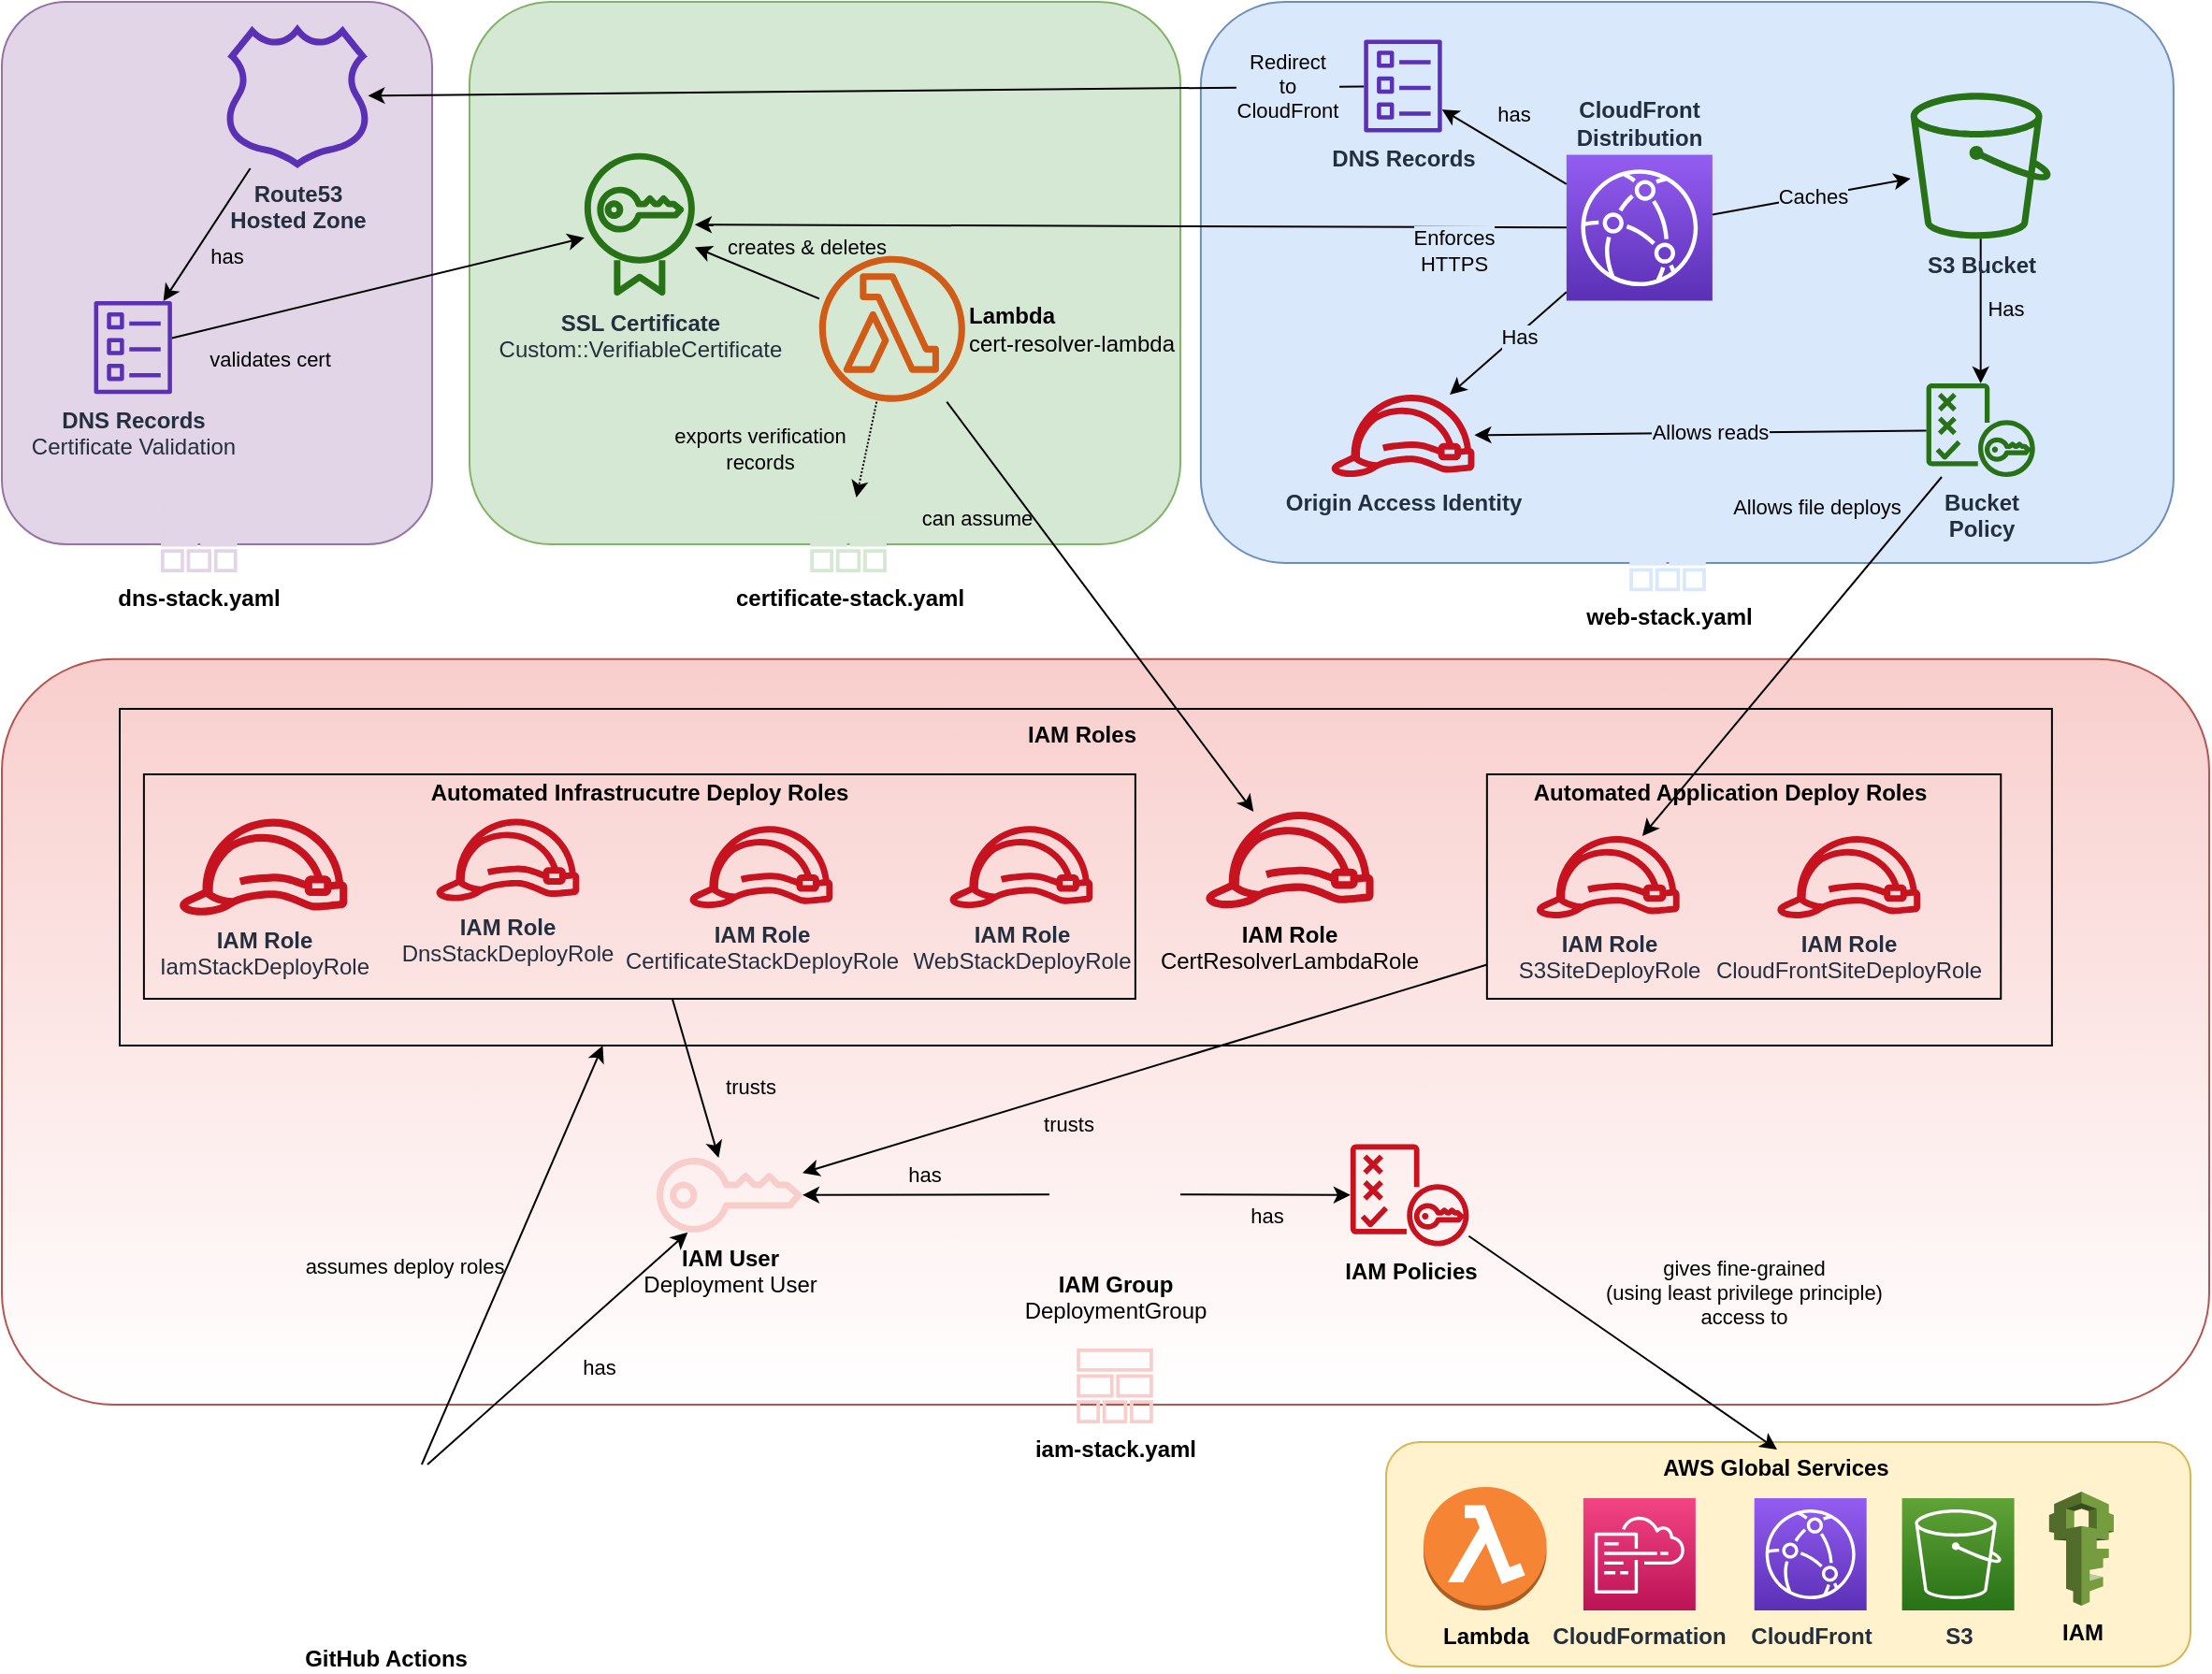 <mxfile version="12.4.7"><diagram id="Ye9PCKr41UH_XG41T55p" name="Page-1"><mxGraphModel dx="1477" dy="1367" grid="1" gridSize="10" guides="1" tooltips="1" connect="1" arrows="1" fold="1" page="1" pageScale="1" pageWidth="850" pageHeight="1100" math="0" shadow="0"><root><mxCell id="0"/><mxCell id="1" parent="0"/><mxCell id="wvDJ-NDUw6_qobgwArSp-4" value="" style="rounded=1;whiteSpace=wrap;html=1;glass=0;comic=0;shadow=0;fillColor=#d5e8d4;strokeColor=#82b366;" vertex="1" parent="1"><mxGeometry x="280" y="10" width="380" height="290" as="geometry"/></mxCell><mxCell id="wvDJ-NDUw6_qobgwArSp-5" value="" style="rounded=1;whiteSpace=wrap;html=1;glass=0;comic=0;shadow=0;fillColor=#e1d5e7;strokeColor=#9673a6;" vertex="1" parent="1"><mxGeometry x="30" y="10" width="230" height="290" as="geometry"/></mxCell><mxCell id="wvDJ-NDUw6_qobgwArSp-6" value="" style="rounded=1;whiteSpace=wrap;html=1;glass=0;comic=0;shadow=0;fillColor=#dae8fc;strokeColor=#6c8ebf;" vertex="1" parent="1"><mxGeometry x="670.94" y="10" width="520" height="300" as="geometry"/></mxCell><mxCell id="wvDJ-NDUw6_qobgwArSp-7" value="certificate-stack.yaml" style="outlineConnect=0;fillColor=#d5e8d4;strokeColor=#82b366;dashed=0;verticalLabelPosition=bottom;verticalAlign=top;align=center;html=1;fontSize=12;fontStyle=1;aspect=fixed;pointerEvents=1;shape=mxgraph.aws4.stack;rounded=1;shadow=0;glass=0;comic=0;labelPosition=center;" vertex="1" parent="1"><mxGeometry x="462.0" y="275.0" width="41.05" height="40" as="geometry"/></mxCell><mxCell id="wvDJ-NDUw6_qobgwArSp-8" value="dns-stack.yaml" style="outlineConnect=0;fillColor=#e1d5e7;strokeColor=#9673a6;dashed=0;verticalLabelPosition=bottom;verticalAlign=top;align=center;html=1;fontSize=12;fontStyle=1;aspect=fixed;pointerEvents=1;shape=mxgraph.aws4.stack;rounded=1;shadow=0;glass=0;comic=0;labelPosition=center;" vertex="1" parent="1"><mxGeometry x="114.89" y="275.0" width="41.05" height="40" as="geometry"/></mxCell><mxCell id="wvDJ-NDUw6_qobgwArSp-9" value="web-stack.yaml" style="outlineConnect=0;fillColor=#dae8fc;strokeColor=#6c8ebf;dashed=0;verticalLabelPosition=bottom;verticalAlign=top;align=center;html=1;fontSize=12;fontStyle=1;aspect=fixed;pointerEvents=1;shape=mxgraph.aws4.stack;rounded=1;shadow=0;glass=0;comic=0;labelPosition=center;" vertex="1" parent="1"><mxGeometry x="900" y="285.17" width="41.05" height="40" as="geometry"/></mxCell><mxCell id="wvDJ-NDUw6_qobgwArSp-10" value="&lt;b&gt;CloudFront&lt;br&gt;Distribution&lt;/b&gt;" style="outlineConnect=0;fontColor=#232F3E;gradientColor=#945DF2;gradientDirection=north;fillColor=#5A30B5;strokeColor=#ffffff;dashed=0;verticalLabelPosition=top;verticalAlign=bottom;align=center;html=1;fontSize=12;fontStyle=0;aspect=fixed;shape=mxgraph.aws4.resourceIcon;resIcon=mxgraph.aws4.cloudfront;labelPosition=center;" vertex="1" parent="1"><mxGeometry x="866.43" y="91.81" width="78" height="78" as="geometry"/></mxCell><mxCell id="wvDJ-NDUw6_qobgwArSp-12" value="&lt;b&gt;Origin Access Identity&lt;/b&gt;" style="outlineConnect=0;fontColor=#232F3E;gradientColor=none;fillColor=#C7131F;strokeColor=none;dashed=0;verticalLabelPosition=bottom;verticalAlign=top;align=center;html=1;fontSize=12;fontStyle=0;aspect=fixed;pointerEvents=1;shape=mxgraph.aws4.role;" vertex="1" parent="1"><mxGeometry x="740" y="220.0" width="78" height="44" as="geometry"/></mxCell><mxCell id="wvDJ-NDUw6_qobgwArSp-13" value="Has" style="orthogonalLoop=1;jettySize=auto;html=1;shadow=0;comic=0;strokeColor=#000000;labelBackgroundColor=#DAE8FC;strokeWidth=1;" edge="1" parent="1" source="wvDJ-NDUw6_qobgwArSp-10" target="wvDJ-NDUw6_qobgwArSp-12"><mxGeometry x="-0.168" y="1" relative="1" as="geometry"><mxPoint x="777.12" y="388.697" as="sourcePoint"/><mxPoint x="1026.483" y="412.339" as="targetPoint"/><mxPoint as="offset"/></mxGeometry></mxCell><mxCell id="wvDJ-NDUw6_qobgwArSp-14" value="Caches" style="rounded=0;orthogonalLoop=1;jettySize=auto;html=1;strokeWidth=1;fillColor=#dae8fc;strokeColor=#000000;labelBackgroundColor=#DAE8FC;fontStyle=0" edge="1" parent="1" source="wvDJ-NDUw6_qobgwArSp-10" target="wvDJ-NDUw6_qobgwArSp-22"><mxGeometry relative="1" as="geometry"><mxPoint x="832.82" y="351.83" as="sourcePoint"/><mxPoint x="860.57" y="160.16" as="targetPoint"/></mxGeometry></mxCell><mxCell id="wvDJ-NDUw6_qobgwArSp-15" value="Has" style="orthogonalLoop=1;jettySize=auto;html=1;labelBackgroundColor=#DAE8FC;" edge="1" parent="1" source="wvDJ-NDUw6_qobgwArSp-22" target="wvDJ-NDUw6_qobgwArSp-16"><mxGeometry x="-0.024" y="13" relative="1" as="geometry"><mxPoint x="899.72" y="207.83" as="sourcePoint"/><mxPoint x="1053.736" y="445.762" as="targetPoint"/><mxPoint as="offset"/></mxGeometry></mxCell><mxCell id="wvDJ-NDUw6_qobgwArSp-16" value="&lt;b&gt;Bucket&lt;br&gt;Policy&lt;/b&gt;" style="outlineConnect=0;fontColor=#232F3E;gradientColor=none;fillColor=#277116;strokeColor=none;dashed=0;verticalLabelPosition=bottom;verticalAlign=top;align=center;html=1;fontSize=12;fontStyle=0;aspect=fixed;pointerEvents=1;shape=mxgraph.aws4.policy;" vertex="1" parent="1"><mxGeometry x="1058.74" y="214.0" width="58.21" height="50" as="geometry"/></mxCell><mxCell id="wvDJ-NDUw6_qobgwArSp-17" value="Allows reads" style="rounded=0;orthogonalLoop=1;jettySize=auto;html=1;labelBackgroundColor=#DAE8FC;strokeColor=#000000;strokeWidth=1;" edge="1" parent="1" source="wvDJ-NDUw6_qobgwArSp-16" target="wvDJ-NDUw6_qobgwArSp-12"><mxGeometry x="-0.039" relative="1" as="geometry"><mxPoint x="1242.016" y="456.385" as="sourcePoint"/><mxPoint x="1103.717" y="424.815" as="targetPoint"/><mxPoint as="offset"/></mxGeometry></mxCell><mxCell id="wvDJ-NDUw6_qobgwArSp-18" value="&lt;b&gt;SSL Certificate&lt;br&gt;&lt;/b&gt;Custom::VerifiableCertificate&lt;b&gt;&lt;br&gt;&lt;/b&gt;" style="outlineConnect=0;fontColor=#232F3E;gradientColor=none;fillColor=#277116;strokeColor=none;dashed=0;verticalLabelPosition=bottom;verticalAlign=top;align=center;html=1;fontSize=12;fontStyle=0;aspect=fixed;pointerEvents=1;shape=mxgraph.aws4.certificate_manager;rounded=1;shadow=0;glass=0;comic=0;" vertex="1" parent="1"><mxGeometry x="341.44" y="90.0" width="59" height="78" as="geometry"/></mxCell><mxCell id="wvDJ-NDUw6_qobgwArSp-19" value="Enforces&lt;br&gt;HTTPS" style="rounded=0;orthogonalLoop=1;jettySize=auto;html=1;labelBackgroundColor=#DAE8FC;strokeColor=#000000;strokeWidth=1;" edge="1" parent="1" source="wvDJ-NDUw6_qobgwArSp-10" target="wvDJ-NDUw6_qobgwArSp-18"><mxGeometry x="-0.741" y="13" relative="1" as="geometry"><mxPoint x="340.55" y="159.153" as="sourcePoint"/><mxPoint x="193.55" y="250.83" as="targetPoint"/><mxPoint as="offset"/></mxGeometry></mxCell><mxCell id="wvDJ-NDUw6_qobgwArSp-21" value="&lt;b&gt;Route53&lt;br&gt;Hosted Zone&lt;/b&gt;" style="outlineConnect=0;fontColor=#232F3E;gradientColor=none;fillColor=#5A30B5;strokeColor=none;dashed=0;verticalLabelPosition=bottom;verticalAlign=top;align=center;html=1;fontSize=12;fontStyle=0;aspect=fixed;pointerEvents=1;shape=mxgraph.aws4.hosted_zone;rounded=1;shadow=0;glass=0;comic=0;" vertex="1" parent="1"><mxGeometry x="148.98" y="22.0" width="78" height="77" as="geometry"/></mxCell><mxCell id="wvDJ-NDUw6_qobgwArSp-22" value="&lt;b&gt;S3 Bucket&lt;/b&gt;" style="outlineConnect=0;fontColor=#232F3E;gradientColor=none;fillColor=#277116;strokeColor=none;dashed=0;verticalLabelPosition=bottom;verticalAlign=top;align=center;html=1;fontSize=12;fontStyle=0;aspect=fixed;pointerEvents=1;shape=mxgraph.aws4.bucket;rounded=1;shadow=0;glass=0;comic=0;" vertex="1" parent="1"><mxGeometry x="1050.34" y="58.67" width="75" height="78" as="geometry"/></mxCell><mxCell id="wvDJ-NDUw6_qobgwArSp-23" value="exports verification&lt;br&gt;records" style="endArrow=classic;html=1;labelBackgroundColor=none;dashed=1;dashPattern=1 1;" edge="1" parent="1" source="wvDJ-NDUw6_qobgwArSp-70" target="wvDJ-NDUw6_qobgwArSp-7"><mxGeometry x="0.446" y="-57" width="50" height="50" relative="1" as="geometry"><mxPoint x="497.191" y="231.0" as="sourcePoint"/><mxPoint x="470" y="105.0" as="targetPoint"/><mxPoint x="1" as="offset"/></mxGeometry></mxCell><mxCell id="wvDJ-NDUw6_qobgwArSp-24" value="validates cert" style="endArrow=classic;html=1;labelBackgroundColor=none;strokeColor=#000000;strokeWidth=1;labelBorderColor=none;" edge="1" parent="1" source="wvDJ-NDUw6_qobgwArSp-147" target="wvDJ-NDUw6_qobgwArSp-18"><mxGeometry x="-0.578" y="-23" width="50" height="50" relative="1" as="geometry"><mxPoint x="175.653" y="660.92" as="sourcePoint"/><mxPoint x="155.27" y="267.83" as="targetPoint"/><mxPoint as="offset"/></mxGeometry></mxCell><mxCell id="wvDJ-NDUw6_qobgwArSp-26" value="creates &amp;amp; deletes" style="endArrow=classic;html=1;labelBackgroundColor=none;strokeColor=#000000;strokeWidth=1;" edge="1" parent="1" source="wvDJ-NDUw6_qobgwArSp-70" target="wvDJ-NDUw6_qobgwArSp-18"><mxGeometry x="-0.53" y="-23" width="50" height="50" relative="1" as="geometry"><mxPoint x="470.94" y="168.635" as="sourcePoint"/><mxPoint x="492.14" y="-143.457" as="targetPoint"/><mxPoint as="offset"/></mxGeometry></mxCell><mxCell id="wvDJ-NDUw6_qobgwArSp-47" value="" style="rounded=1;whiteSpace=wrap;html=1;glass=0;comic=0;shadow=0;fillColor=#F8CECC;strokeColor=#b85450;gradientColor=#ffffff;" vertex="1" parent="1"><mxGeometry x="30" y="361.33" width="1180" height="398.67" as="geometry"/></mxCell><mxCell id="wvDJ-NDUw6_qobgwArSp-48" value="" style="rounded=0;whiteSpace=wrap;html=1;fillColor=none;" vertex="1" parent="1"><mxGeometry x="93" y="387.99" width="1032.94" height="180" as="geometry"/></mxCell><mxCell id="wvDJ-NDUw6_qobgwArSp-49" value="IAM Roles" style="text;html=1;strokeColor=none;fillColor=none;align=center;verticalAlign=middle;whiteSpace=wrap;rounded=0;fontStyle=1" vertex="1" parent="1"><mxGeometry x="98.94" y="391.99" width="1017" height="20" as="geometry"/></mxCell><mxCell id="wvDJ-NDUw6_qobgwArSp-50" value="" style="rounded=0;whiteSpace=wrap;html=1;fillColor=none;" vertex="1" parent="1"><mxGeometry x="105.94" y="422.99" width="530" height="120" as="geometry"/></mxCell><mxCell id="wvDJ-NDUw6_qobgwArSp-51" value="IAM Role&lt;br&gt;&lt;span style=&quot;font-weight: normal&quot;&gt;WebStackDeployRole&lt;/span&gt;" style="outlineConnect=0;fontColor=#232F3E;gradientColor=none;fillColor=#C7131F;strokeColor=none;dashed=0;verticalLabelPosition=bottom;verticalAlign=top;align=center;html=1;fontSize=12;fontStyle=1;aspect=fixed;pointerEvents=1;shape=mxgraph.aws4.role;" vertex="1" parent="1"><mxGeometry x="535.94" y="450.61" width="78" height="44" as="geometry"/></mxCell><mxCell id="wvDJ-NDUw6_qobgwArSp-52" value="IAM Role&lt;br&gt;&lt;span style=&quot;font-weight: normal&quot;&gt;CertificateStackDeployRole&lt;/span&gt;" style="outlineConnect=0;fontColor=#232F3E;gradientColor=none;fillColor=#C7131F;strokeColor=none;dashed=0;verticalLabelPosition=bottom;verticalAlign=top;align=center;html=1;fontSize=12;fontStyle=1;aspect=fixed;pointerEvents=1;shape=mxgraph.aws4.role;" vertex="1" parent="1"><mxGeometry x="396.94" y="450.61" width="78" height="44" as="geometry"/></mxCell><mxCell id="wvDJ-NDUw6_qobgwArSp-53" value="&lt;b style=&quot;color: rgb(0 , 0 , 0)&quot;&gt;IAM Role&lt;br&gt;&lt;/b&gt;&lt;span style=&quot;color: rgb(0 , 0 , 0)&quot;&gt;CertResolverLambdaRole&lt;/span&gt;" style="outlineConnect=0;fontColor=#232F3E;gradientColor=none;fillColor=#C7131F;strokeColor=none;dashed=0;verticalLabelPosition=bottom;verticalAlign=top;align=center;html=1;fontSize=12;fontStyle=0;aspect=fixed;pointerEvents=1;shape=mxgraph.aws4.role;" vertex="1" parent="1"><mxGeometry x="672.69" y="442.99" width="91.51" height="51.62" as="geometry"/></mxCell><mxCell id="wvDJ-NDUw6_qobgwArSp-54" value="IAM Role&lt;br&gt;&lt;span style=&quot;font-weight: normal&quot;&gt;DnsStackDeployRole&lt;/span&gt;" style="outlineConnect=0;fontColor=#232F3E;gradientColor=none;fillColor=#C7131F;strokeColor=none;dashed=0;verticalLabelPosition=bottom;verticalAlign=top;align=center;html=1;fontSize=12;fontStyle=1;aspect=fixed;pointerEvents=1;shape=mxgraph.aws4.role;" vertex="1" parent="1"><mxGeometry x="261.44" y="446.8" width="78" height="44" as="geometry"/></mxCell><mxCell id="wvDJ-NDUw6_qobgwArSp-55" value="&lt;b&gt;IAM Role&lt;br&gt;&lt;/b&gt;IamStackDeployRole" style="outlineConnect=0;fontColor=#232F3E;gradientColor=none;fillColor=#C7131F;strokeColor=none;dashed=0;verticalLabelPosition=bottom;verticalAlign=top;align=center;html=1;fontSize=12;fontStyle=0;aspect=fixed;pointerEvents=1;shape=mxgraph.aws4.role;" vertex="1" parent="1"><mxGeometry x="124.06" y="446.8" width="91.51" height="51.62" as="geometry"/></mxCell><mxCell id="wvDJ-NDUw6_qobgwArSp-56" value="" style="rounded=0;whiteSpace=wrap;html=1;fillColor=none;" vertex="1" parent="1"><mxGeometry x="823.92" y="422.99" width="274.71" height="120" as="geometry"/></mxCell><mxCell id="wvDJ-NDUw6_qobgwArSp-57" value="Automated Infrastrucutre Deploy Roles" style="text;html=1;strokeColor=none;fillColor=none;align=center;verticalAlign=middle;whiteSpace=wrap;rounded=0;fontStyle=1" vertex="1" parent="1"><mxGeometry x="105.94" y="422.99" width="530" height="20" as="geometry"/></mxCell><mxCell id="wvDJ-NDUw6_qobgwArSp-58" value="Automated Application Deploy Roles" style="text;html=1;strokeColor=none;fillColor=none;align=center;verticalAlign=middle;whiteSpace=wrap;rounded=0;fontStyle=1" vertex="1" parent="1"><mxGeometry x="808.63" y="422.99" width="290" height="20" as="geometry"/></mxCell><mxCell id="wvDJ-NDUw6_qobgwArSp-59" value="IAM Role&lt;br&gt;&lt;span style=&quot;font-weight: normal&quot;&gt;CloudFrontSiteDeployRole&lt;/span&gt;" style="outlineConnect=0;fontColor=#232F3E;gradientColor=none;fillColor=#C7131F;strokeColor=none;dashed=0;verticalLabelPosition=bottom;verticalAlign=top;align=center;html=1;fontSize=12;fontStyle=1;aspect=fixed;pointerEvents=1;shape=mxgraph.aws4.role;rounded=1;shadow=0;glass=0;comic=0;" vertex="1" parent="1"><mxGeometry x="978.34" y="455.99" width="78" height="44" as="geometry"/></mxCell><mxCell id="wvDJ-NDUw6_qobgwArSp-60" value="IAM Role&lt;br&gt;&lt;span style=&quot;font-weight: normal&quot;&gt;S3SiteDeployRole&lt;/span&gt;" style="outlineConnect=0;fontColor=#232F3E;gradientColor=none;fillColor=#C7131F;strokeColor=none;dashed=0;verticalLabelPosition=bottom;verticalAlign=top;align=center;html=1;fontSize=12;fontStyle=1;aspect=fixed;pointerEvents=1;shape=mxgraph.aws4.role;rounded=1;shadow=0;glass=0;comic=0;" vertex="1" parent="1"><mxGeometry x="849.63" y="455.99" width="78" height="44" as="geometry"/></mxCell><mxCell id="wvDJ-NDUw6_qobgwArSp-61" value="&lt;b&gt;IAM User&lt;br&gt;&lt;/b&gt;Deployment User" style="outlineConnect=0;fillColor=#f8cecc;strokeColor=#b85450;dashed=0;verticalLabelPosition=bottom;verticalAlign=top;align=center;html=1;fontSize=12;fontStyle=0;aspect=fixed;pointerEvents=1;shape=mxgraph.aws4.addon;dashPattern=1 1;labelPosition=center;" vertex="1" parent="1"><mxGeometry x="380.0" y="627.99" width="78" height="40" as="geometry"/></mxCell><mxCell id="wvDJ-NDUw6_qobgwArSp-64" value="has" style="rounded=0;orthogonalLoop=1;jettySize=auto;html=1;labelBackgroundColor=none;strokeColor=#000000;strokeWidth=1;" edge="1" parent="1" source="wvDJ-NDUw6_qobgwArSp-65" target="wvDJ-NDUw6_qobgwArSp-61"><mxGeometry x="0.018" y="-11" relative="1" as="geometry"><mxPoint x="772.43" y="807.988" as="sourcePoint"/><mxPoint x="681.47" y="811.986" as="targetPoint"/><mxPoint as="offset"/></mxGeometry></mxCell><mxCell id="wvDJ-NDUw6_qobgwArSp-65" value="&lt;b&gt;IAM Group&lt;/b&gt;&lt;br&gt;DeploymentGroup" style="shape=image;html=1;verticalAlign=top;verticalLabelPosition=bottom;labelBackgroundColor=none;imageAspect=0;aspect=fixed;image=https://cdn0.iconfinder.com/data/icons/simpline-mix/64/simpline_12-128.png;rounded=1;shadow=0;glass=0;comic=0;fillColor=#F8CECC;align=center;" vertex="1" parent="1"><mxGeometry x="590" y="612.49" width="70" height="70" as="geometry"/></mxCell><mxCell id="wvDJ-NDUw6_qobgwArSp-66" value="IAM Policies" style="outlineConnect=0;dashed=0;verticalLabelPosition=bottom;verticalAlign=top;align=center;html=1;fontSize=12;fontStyle=1;aspect=fixed;pointerEvents=1;shape=mxgraph.aws4.policy;dashPattern=1 1;fillColor=#C7131F;strokeColor=none;labelPosition=center;" vertex="1" parent="1"><mxGeometry x="750.85" y="620.74" width="63.45" height="54.5" as="geometry"/></mxCell><mxCell id="wvDJ-NDUw6_qobgwArSp-67" value="has" style="rounded=0;orthogonalLoop=1;jettySize=auto;html=1;labelBackgroundColor=none;strokeColor=#000000;strokeWidth=1;" edge="1" parent="1" source="wvDJ-NDUw6_qobgwArSp-65" target="wvDJ-NDUw6_qobgwArSp-66"><mxGeometry x="0.018" y="-11" relative="1" as="geometry"><mxPoint x="844" y="654.99" as="sourcePoint"/><mxPoint x="894.69" y="796.958" as="targetPoint"/><mxPoint as="offset"/></mxGeometry></mxCell><mxCell id="wvDJ-NDUw6_qobgwArSp-70" value="&lt;b style=&quot;color: rgb(0 , 0 , 0) ; text-align: left&quot;&gt;Lambda&lt;/b&gt;&lt;br style=&quot;color: rgb(0 , 0 , 0) ; text-align: left&quot;&gt;&lt;span style=&quot;color: rgb(0 , 0 , 0) ; text-align: left&quot;&gt;cert-resolver-lambda&lt;/span&gt;" style="outlineConnect=0;fontColor=#232F3E;gradientColor=none;fillColor=#D05C17;strokeColor=none;dashed=0;verticalLabelPosition=middle;verticalAlign=middle;align=left;html=1;fontSize=12;fontStyle=0;aspect=fixed;pointerEvents=1;shape=mxgraph.aws4.lambda_function;labelPosition=right;" vertex="1" parent="1"><mxGeometry x="466.94" y="145.83" width="78" height="78" as="geometry"/></mxCell><mxCell id="wvDJ-NDUw6_qobgwArSp-75" value="Allows file deploys" style="rounded=0;orthogonalLoop=1;jettySize=auto;html=1;labelBackgroundColor=none;strokeColor=#000000;strokeWidth=1;" edge="1" parent="1" target="wvDJ-NDUw6_qobgwArSp-60"><mxGeometry x="-0.558" y="-41" relative="1" as="geometry"><mxPoint x="1067" y="264" as="sourcePoint"/><mxPoint x="918.801" y="604.66" as="targetPoint"/><mxPoint as="offset"/></mxGeometry></mxCell><mxCell id="wvDJ-NDUw6_qobgwArSp-77" value="can assume" style="endArrow=classic;html=1;labelBackgroundColor=none;strokeColor=#000000;strokeWidth=1;" edge="1" parent="1" source="wvDJ-NDUw6_qobgwArSp-70" target="wvDJ-NDUw6_qobgwArSp-53"><mxGeometry x="-0.566" y="-25" width="50" height="50" relative="1" as="geometry"><mxPoint x="535.125" y="223.83" as="sourcePoint"/><mxPoint x="699.13" y="442.99" as="targetPoint"/><mxPoint as="offset"/></mxGeometry></mxCell><mxCell id="wvDJ-NDUw6_qobgwArSp-78" value="iam-stack.yaml" style="outlineConnect=0;fillColor=#f8cecc;strokeColor=#b85450;dashed=0;verticalLabelPosition=bottom;verticalAlign=top;align=center;html=1;fontSize=12;fontStyle=1;aspect=fixed;pointerEvents=1;shape=mxgraph.aws4.stack;rounded=1;shadow=0;glass=0;comic=0;labelPosition=center;" vertex="1" parent="1"><mxGeometry x="604.48" y="730.0" width="41.05" height="40" as="geometry"/></mxCell><mxCell id="wvDJ-NDUw6_qobgwArSp-79" value="&lt;b&gt;GitHub Actions&lt;/b&gt;" style="shape=image;html=1;verticalAlign=top;verticalLabelPosition=bottom;labelBackgroundColor=#ffffff;imageAspect=0;aspect=fixed;image=https://cdn0.iconfinder.com/data/icons/octicons/1024/mark-github-128.png" vertex="1" parent="1"><mxGeometry x="190" y="792" width="90" height="90" as="geometry"/></mxCell><mxCell id="wvDJ-NDUw6_qobgwArSp-80" value="has" style="rounded=0;orthogonalLoop=1;jettySize=auto;html=1;labelBackgroundColor=none;fontColor=#000000;exitX=0.75;exitY=0;exitDx=0;exitDy=0;strokeColor=#000000;strokeWidth=1;" edge="1" parent="1" source="wvDJ-NDUw6_qobgwArSp-79" target="wvDJ-NDUw6_qobgwArSp-61"><mxGeometry x="0.112" y="-22" relative="1" as="geometry"><mxPoint x="431.397" y="905.145" as="sourcePoint"/><mxPoint x="406.596" y="820.0" as="targetPoint"/><mxPoint as="offset"/></mxGeometry></mxCell><mxCell id="wvDJ-NDUw6_qobgwArSp-81" value="assumes deploy roles" style="rounded=0;orthogonalLoop=1;jettySize=auto;html=1;labelBackgroundColor=none;fontColor=#000000;entryX=0.25;entryY=1;entryDx=0;entryDy=0;strokeColor=#000000;strokeWidth=1;" edge="1" parent="1" source="wvDJ-NDUw6_qobgwArSp-79" target="wvDJ-NDUw6_qobgwArSp-48"><mxGeometry x="-0.233" y="51" relative="1" as="geometry"><mxPoint x="233.44" y="800" as="sourcePoint"/><mxPoint x="402" y="680" as="targetPoint"/><mxPoint as="offset"/></mxGeometry></mxCell><mxCell id="wvDJ-NDUw6_qobgwArSp-84" value="trusts" style="rounded=0;orthogonalLoop=1;jettySize=auto;html=1;labelBackgroundColor=none;fontColor=#000000;strokeColor=#000000;strokeWidth=1;" edge="1" parent="1" source="wvDJ-NDUw6_qobgwArSp-50" target="wvDJ-NDUw6_qobgwArSp-61"><mxGeometry x="0.28" y="27" relative="1" as="geometry"><mxPoint x="396.937" y="955.145" as="sourcePoint"/><mxPoint x="372.136" y="870.0" as="targetPoint"/><mxPoint as="offset"/></mxGeometry></mxCell><mxCell id="wvDJ-NDUw6_qobgwArSp-86" value="trusts" style="rounded=0;orthogonalLoop=1;jettySize=auto;html=1;labelBackgroundColor=none;fontColor=#000000;strokeColor=#000000;strokeWidth=1;" edge="1" parent="1" source="wvDJ-NDUw6_qobgwArSp-56" target="wvDJ-NDUw6_qobgwArSp-61"><mxGeometry x="0.25" y="16" relative="1" as="geometry"><mxPoint x="398.416" y="552.99" as="sourcePoint"/><mxPoint x="423.217" y="638.135" as="targetPoint"/><mxPoint as="offset"/></mxGeometry></mxCell><mxCell id="wvDJ-NDUw6_qobgwArSp-94" value="" style="rounded=1;whiteSpace=wrap;html=1;glass=0;comic=0;shadow=0;fillColor=#fff2cc;strokeColor=#d6b656;" vertex="1" parent="1"><mxGeometry x="770" y="780" width="430" height="120" as="geometry"/></mxCell><mxCell id="wvDJ-NDUw6_qobgwArSp-95" value="CloudFormation" style="outlineConnect=0;fontColor=#232F3E;gradientColor=#F34482;gradientDirection=north;fillColor=#BC1356;strokeColor=#ffffff;dashed=0;verticalLabelPosition=bottom;verticalAlign=top;align=center;html=1;fontSize=12;fontStyle=1;aspect=fixed;shape=mxgraph.aws4.resourceIcon;resIcon=mxgraph.aws4.cloudformation;" vertex="1" parent="1"><mxGeometry x="875.43" y="810" width="60" height="60" as="geometry"/></mxCell><mxCell id="wvDJ-NDUw6_qobgwArSp-96" value="CloudFront" style="outlineConnect=0;fontColor=#232F3E;gradientColor=#945DF2;gradientDirection=north;fillColor=#5A30B5;strokeColor=#ffffff;dashed=0;verticalLabelPosition=bottom;verticalAlign=top;align=center;html=1;fontSize=12;fontStyle=1;aspect=fixed;shape=mxgraph.aws4.resourceIcon;resIcon=mxgraph.aws4.cloudfront;" vertex="1" parent="1"><mxGeometry x="966.85" y="810" width="60" height="60" as="geometry"/></mxCell><mxCell id="wvDJ-NDUw6_qobgwArSp-97" value="S3" style="outlineConnect=0;fontColor=#232F3E;gradientColor=#60A337;gradientDirection=north;fillColor=#277116;strokeColor=#ffffff;dashed=0;verticalLabelPosition=bottom;verticalAlign=top;align=center;html=1;fontSize=12;fontStyle=1;aspect=fixed;shape=mxgraph.aws4.resourceIcon;resIcon=mxgraph.aws4.s3;" vertex="1" parent="1"><mxGeometry x="1045.8" y="810" width="60" height="60" as="geometry"/></mxCell><mxCell id="wvDJ-NDUw6_qobgwArSp-98" value="IAM" style="outlineConnect=0;dashed=0;verticalLabelPosition=bottom;verticalAlign=top;align=center;html=1;shape=mxgraph.aws3.iam;fillColor=#759C3E;gradientColor=none;fontStyle=1" vertex="1" parent="1"><mxGeometry x="1124.43" y="806.5" width="34.57" height="61" as="geometry"/></mxCell><mxCell id="wvDJ-NDUw6_qobgwArSp-99" value="Lambda" style="outlineConnect=0;dashed=0;verticalLabelPosition=bottom;verticalAlign=top;align=center;html=1;shape=mxgraph.aws3.lambda_function;fillColor=#F58534;gradientColor=none;fontStyle=1" vertex="1" parent="1"><mxGeometry x="790.0" y="804" width="65.8" height="66" as="geometry"/></mxCell><mxCell id="wvDJ-NDUw6_qobgwArSp-104" value="AWS Global Services" style="text;html=1;strokeColor=none;fillColor=none;align=center;verticalAlign=middle;whiteSpace=wrap;rounded=0;fontStyle=1" vertex="1" parent="1"><mxGeometry x="777.37" y="784" width="402.63" height="20" as="geometry"/></mxCell><mxCell id="wvDJ-NDUw6_qobgwArSp-105" value="gives fine-grained&lt;br&gt;(using least privilege principle)&lt;br&gt;access to" style="rounded=0;orthogonalLoop=1;jettySize=auto;html=1;labelBackgroundColor=none;strokeColor=#000000;strokeWidth=1;" edge="1" parent="1" source="wvDJ-NDUw6_qobgwArSp-66"><mxGeometry x="0.368" y="58" relative="1" as="geometry"><mxPoint x="670" y="657.601" as="sourcePoint"/><mxPoint x="979" y="784" as="targetPoint"/><mxPoint x="1" as="offset"/></mxGeometry></mxCell><mxCell id="wvDJ-NDUw6_qobgwArSp-147" value="&lt;b&gt;DNS Records&lt;br&gt;&lt;/b&gt;Certificate Validation" style="outlineConnect=0;fontColor=#232F3E;gradientColor=none;fillColor=#5A30B5;strokeColor=none;dashed=0;verticalLabelPosition=bottom;verticalAlign=top;align=center;html=1;fontSize=12;fontStyle=0;aspect=fixed;pointerEvents=1;shape=mxgraph.aws4.template;" vertex="1" parent="1"><mxGeometry x="79.27" y="169.81" width="41.67" height="50" as="geometry"/></mxCell><mxCell id="wvDJ-NDUw6_qobgwArSp-148" value="has" style="endArrow=classic;html=1;labelBackgroundColor=none;strokeColor=#000000;strokeWidth=1;labelBorderColor=none;" edge="1" parent="1" source="wvDJ-NDUw6_qobgwArSp-21" target="wvDJ-NDUw6_qobgwArSp-147"><mxGeometry x="0.089" y="15" width="50" height="50" relative="1" as="geometry"><mxPoint x="221.67" y="194.012" as="sourcePoint"/><mxPoint x="357.48" y="122.388" as="targetPoint"/><mxPoint as="offset"/></mxGeometry></mxCell><mxCell id="wvDJ-NDUw6_qobgwArSp-151" value="&lt;b&gt;DNS Records&lt;/b&gt;" style="outlineConnect=0;fontColor=#232F3E;gradientColor=none;fillColor=#5A30B5;strokeColor=none;dashed=0;verticalLabelPosition=bottom;verticalAlign=top;align=center;html=1;fontSize=12;fontStyle=0;aspect=fixed;pointerEvents=1;shape=mxgraph.aws4.template;" vertex="1" parent="1"><mxGeometry x="758.17" y="30" width="41.67" height="50" as="geometry"/></mxCell><mxCell id="wvDJ-NDUw6_qobgwArSp-152" value="has" style="rounded=0;orthogonalLoop=1;jettySize=auto;html=1;strokeWidth=1;fillColor=#dae8fc;strokeColor=#000000;labelBackgroundColor=#DAE8FC;fontStyle=0" edge="1" parent="1" source="wvDJ-NDUw6_qobgwArSp-10" target="wvDJ-NDUw6_qobgwArSp-151"><mxGeometry x="0.116" y="-18" relative="1" as="geometry"><mxPoint x="902.3" y="135.458" as="sourcePoint"/><mxPoint x="1060.34" y="112.999" as="targetPoint"/><mxPoint as="offset"/></mxGeometry></mxCell><mxCell id="wvDJ-NDUw6_qobgwArSp-156" value="Redirect&lt;br&gt;to&lt;br&gt;CloudFront" style="rounded=0;orthogonalLoop=1;jettySize=auto;html=1;labelBackgroundColor=#DAE8FC;strokeColor=#000000;strokeWidth=1;" edge="1" parent="1" source="wvDJ-NDUw6_qobgwArSp-151" target="wvDJ-NDUw6_qobgwArSp-21"><mxGeometry x="-0.844" y="-1" relative="1" as="geometry"><mxPoint x="824.3" y="140.838" as="sourcePoint"/><mxPoint x="410.44" y="139.122" as="targetPoint"/><mxPoint as="offset"/></mxGeometry></mxCell></root></mxGraphModel></diagram></mxfile>